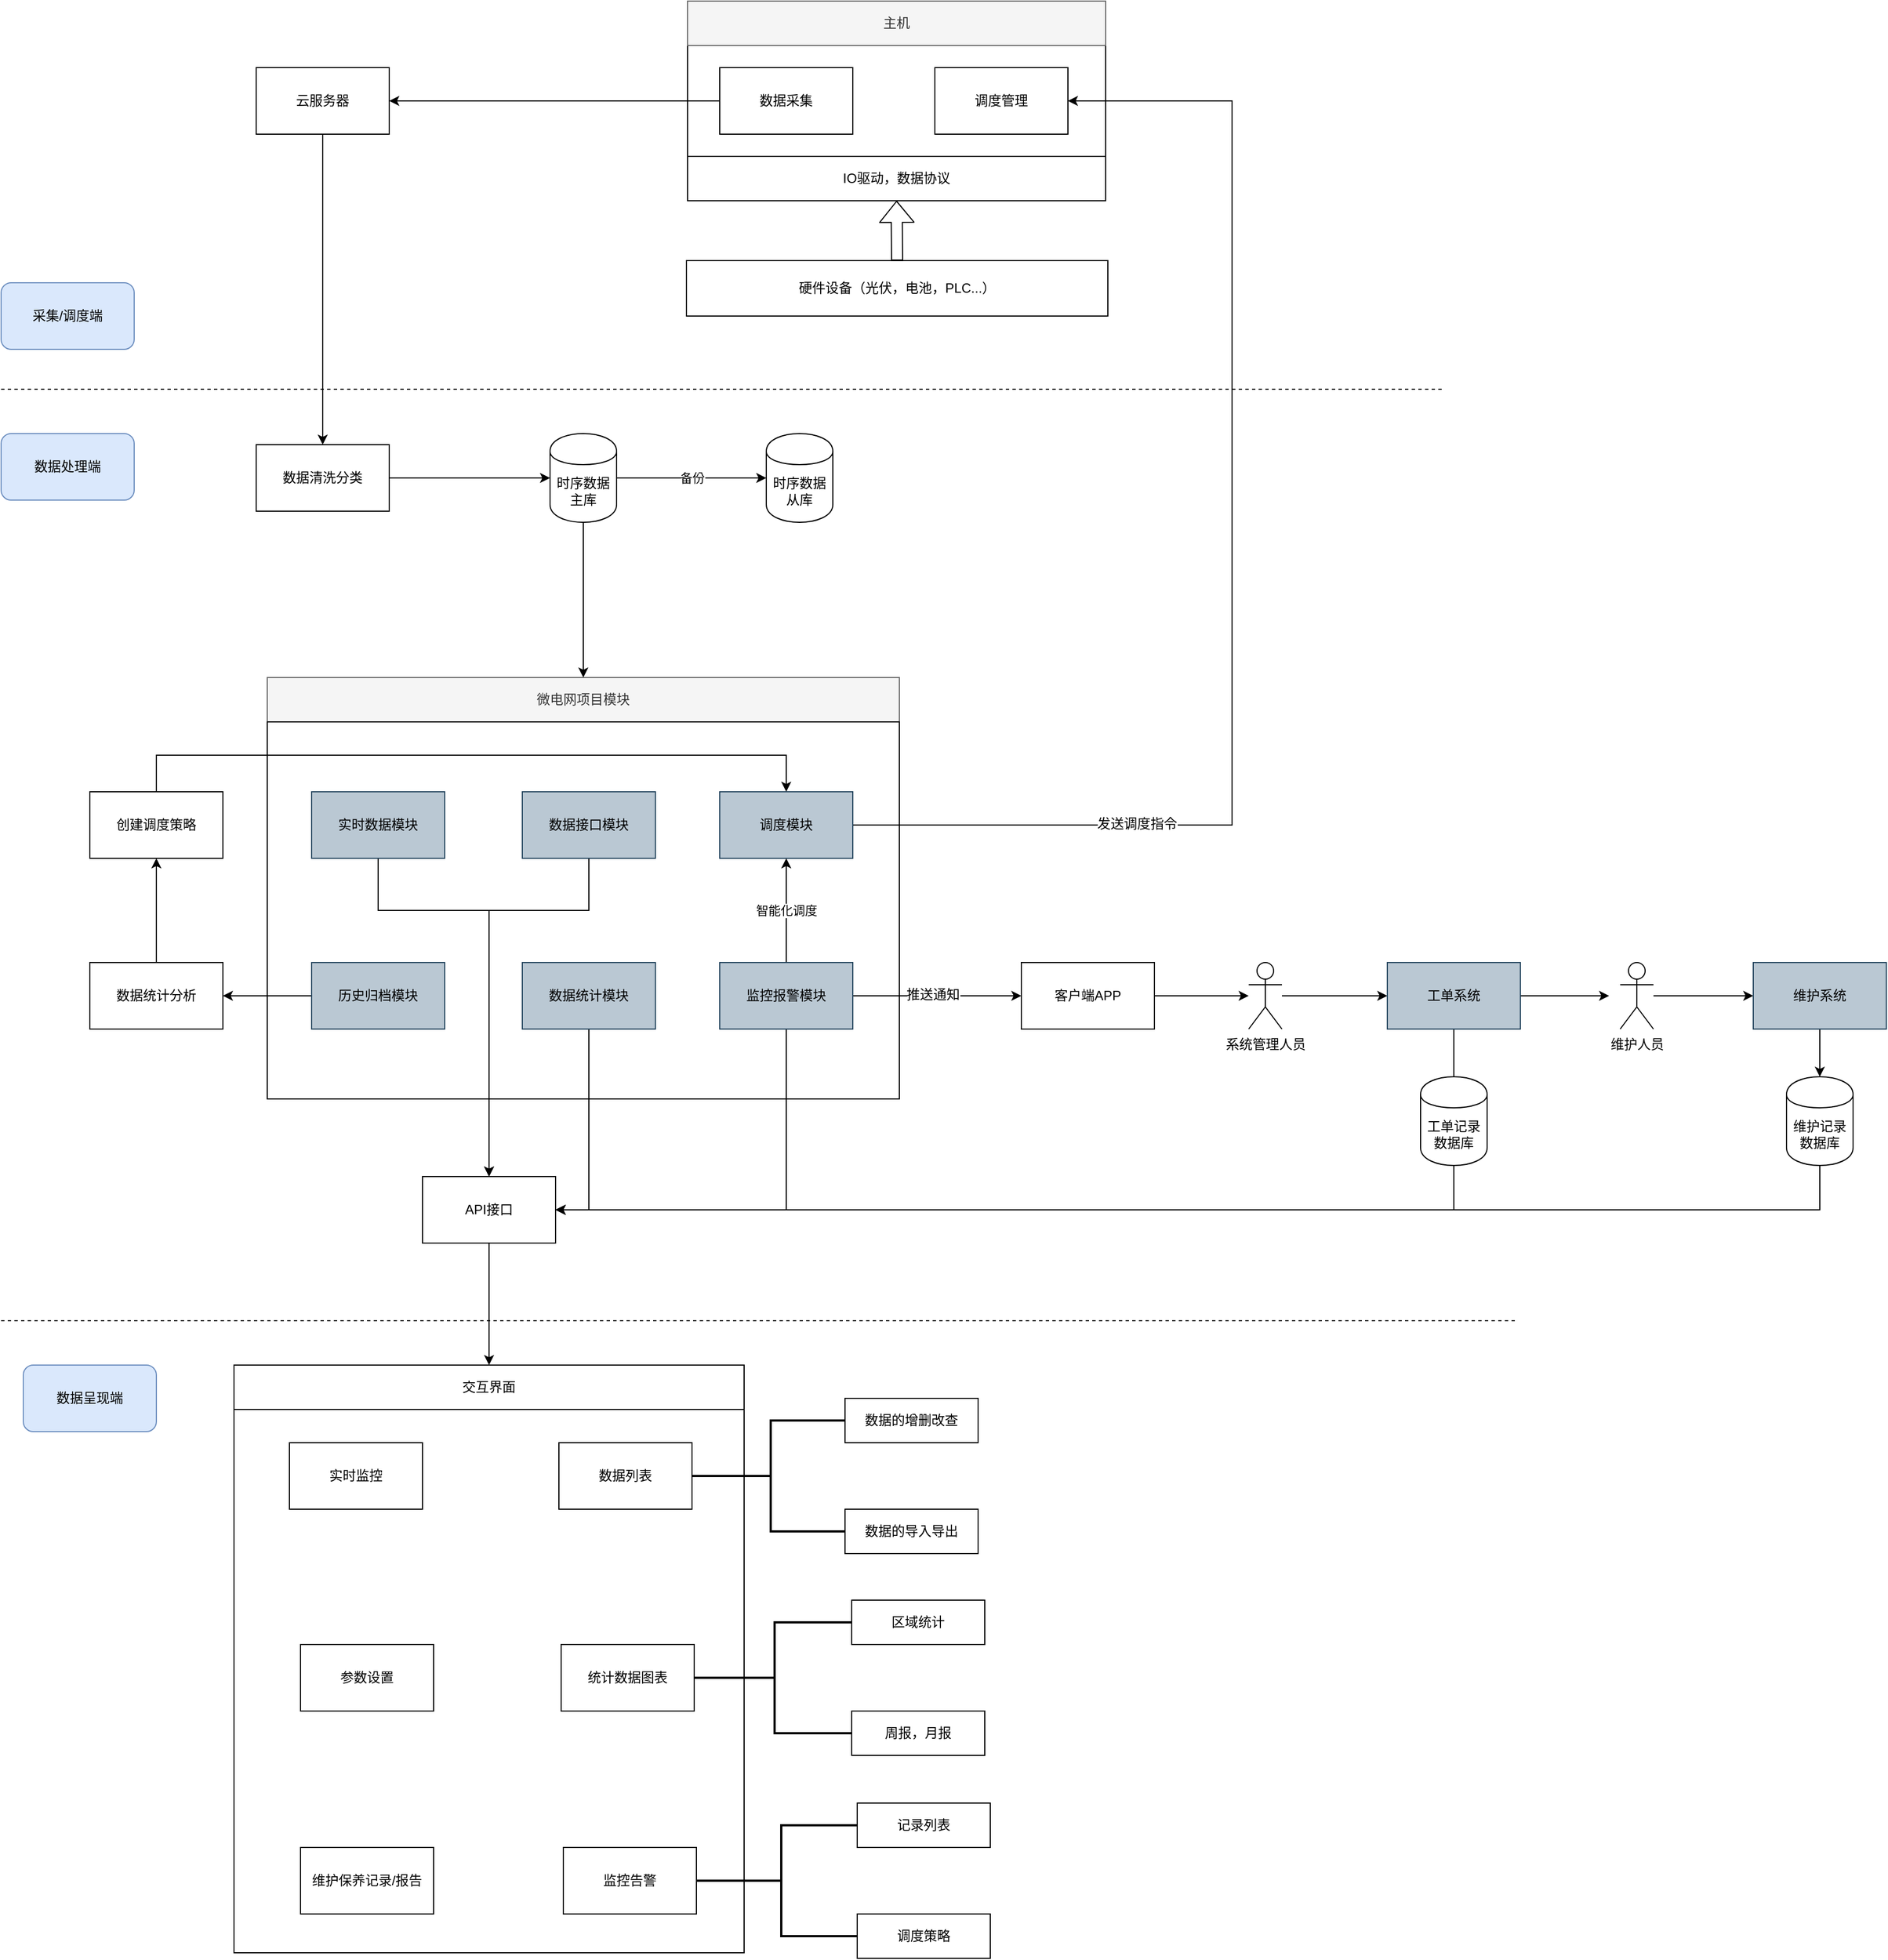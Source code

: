 <mxfile version="12.3.9" type="github" pages="1">
  <diagram id="I5MpxVq-Gbgeys2D7ihi" name="Page-1">
    <mxGraphModel dx="2011" dy="1069" grid="1" gridSize="10" guides="1" tooltips="1" connect="1" arrows="1" fold="1" page="1" pageScale="1" pageWidth="827" pageHeight="1169" math="0" shadow="0">
      <root>
        <mxCell id="0"/>
        <mxCell id="1" parent="0"/>
        <mxCell id="iLj26o8t3Bhd-I5MfLS2-141" value="" style="rounded=0;whiteSpace=wrap;html=1;" vertex="1" parent="1">
          <mxGeometry x="230" y="1410" width="460" height="490" as="geometry"/>
        </mxCell>
        <mxCell id="iLj26o8t3Bhd-I5MfLS2-13" value="硬件设备（光伏，电池，PLC...）" style="rounded=0;whiteSpace=wrap;html=1;" vertex="1" parent="1">
          <mxGeometry x="638" y="374" width="380" height="50" as="geometry"/>
        </mxCell>
        <mxCell id="iLj26o8t3Bhd-I5MfLS2-14" value="" style="rounded=0;whiteSpace=wrap;html=1;" vertex="1" parent="1">
          <mxGeometry x="639" y="180" width="377" height="100" as="geometry"/>
        </mxCell>
        <mxCell id="iLj26o8t3Bhd-I5MfLS2-24" style="edgeStyle=orthogonalEdgeStyle;rounded=0;orthogonalLoop=1;jettySize=auto;html=1;exitX=0;exitY=0.5;exitDx=0;exitDy=0;entryX=1;entryY=0.5;entryDx=0;entryDy=0;" edge="1" parent="1" source="iLj26o8t3Bhd-I5MfLS2-15" target="iLj26o8t3Bhd-I5MfLS2-23">
          <mxGeometry relative="1" as="geometry"/>
        </mxCell>
        <mxCell id="iLj26o8t3Bhd-I5MfLS2-15" value="数据采集" style="rounded=0;whiteSpace=wrap;html=1;" vertex="1" parent="1">
          <mxGeometry x="668" y="200" width="120" height="60" as="geometry"/>
        </mxCell>
        <mxCell id="iLj26o8t3Bhd-I5MfLS2-17" value="调度管理" style="rounded=0;whiteSpace=wrap;html=1;" vertex="1" parent="1">
          <mxGeometry x="862" y="200" width="120" height="60" as="geometry"/>
        </mxCell>
        <mxCell id="iLj26o8t3Bhd-I5MfLS2-18" value="IO驱动，数据协议" style="rounded=0;whiteSpace=wrap;html=1;" vertex="1" parent="1">
          <mxGeometry x="639" y="280" width="377" height="40" as="geometry"/>
        </mxCell>
        <mxCell id="iLj26o8t3Bhd-I5MfLS2-20" value="主机" style="rounded=0;whiteSpace=wrap;html=1;fillColor=#f5f5f5;strokeColor=#666666;fontColor=#333333;" vertex="1" parent="1">
          <mxGeometry x="639" y="140" width="377" height="40" as="geometry"/>
        </mxCell>
        <mxCell id="iLj26o8t3Bhd-I5MfLS2-21" value="" style="shape=flexArrow;endArrow=classic;html=1;entryX=0.5;entryY=1;entryDx=0;entryDy=0;exitX=0.5;exitY=0;exitDx=0;exitDy=0;" edge="1" parent="1" source="iLj26o8t3Bhd-I5MfLS2-13" target="iLj26o8t3Bhd-I5MfLS2-18">
          <mxGeometry width="50" height="50" relative="1" as="geometry">
            <mxPoint x="956" y="460" as="sourcePoint"/>
            <mxPoint x="676" y="510" as="targetPoint"/>
          </mxGeometry>
        </mxCell>
        <mxCell id="iLj26o8t3Bhd-I5MfLS2-81" style="edgeStyle=orthogonalEdgeStyle;rounded=0;orthogonalLoop=1;jettySize=auto;html=1;exitX=0.5;exitY=1;exitDx=0;exitDy=0;entryX=0.5;entryY=0;entryDx=0;entryDy=0;" edge="1" parent="1" source="iLj26o8t3Bhd-I5MfLS2-23" target="iLj26o8t3Bhd-I5MfLS2-80">
          <mxGeometry relative="1" as="geometry"/>
        </mxCell>
        <mxCell id="iLj26o8t3Bhd-I5MfLS2-23" value="云服务器" style="rounded=0;whiteSpace=wrap;html=1;" vertex="1" parent="1">
          <mxGeometry x="250" y="200" width="120" height="60" as="geometry"/>
        </mxCell>
        <mxCell id="iLj26o8t3Bhd-I5MfLS2-56" value="备份" style="edgeStyle=orthogonalEdgeStyle;rounded=0;orthogonalLoop=1;jettySize=auto;html=1;exitX=1;exitY=0.5;exitDx=0;exitDy=0;entryX=0;entryY=0.5;entryDx=0;entryDy=0;" edge="1" parent="1" source="iLj26o8t3Bhd-I5MfLS2-108" target="iLj26o8t3Bhd-I5MfLS2-109">
          <mxGeometry relative="1" as="geometry">
            <mxPoint x="595" y="570" as="sourcePoint"/>
            <mxPoint x="710" y="570" as="targetPoint"/>
          </mxGeometry>
        </mxCell>
        <mxCell id="iLj26o8t3Bhd-I5MfLS2-60" style="edgeStyle=orthogonalEdgeStyle;rounded=0;orthogonalLoop=1;jettySize=auto;html=1;exitX=0.5;exitY=1;exitDx=0;exitDy=0;" edge="1" parent="1" source="iLj26o8t3Bhd-I5MfLS2-108" target="iLj26o8t3Bhd-I5MfLS2-57">
          <mxGeometry relative="1" as="geometry">
            <mxPoint x="545" y="600" as="sourcePoint"/>
          </mxGeometry>
        </mxCell>
        <mxCell id="iLj26o8t3Bhd-I5MfLS2-57" value="微电网项目模块" style="rounded=0;whiteSpace=wrap;html=1;fillColor=#f5f5f5;strokeColor=#666666;fontColor=#333333;" vertex="1" parent="1">
          <mxGeometry x="260" y="750" width="570" height="40" as="geometry"/>
        </mxCell>
        <mxCell id="iLj26o8t3Bhd-I5MfLS2-58" value="" style="rounded=0;whiteSpace=wrap;html=1;" vertex="1" parent="1">
          <mxGeometry x="260" y="790" width="570" height="340" as="geometry"/>
        </mxCell>
        <mxCell id="iLj26o8t3Bhd-I5MfLS2-62" style="edgeStyle=orthogonalEdgeStyle;rounded=0;orthogonalLoop=1;jettySize=auto;html=1;exitX=0.5;exitY=1;exitDx=0;exitDy=0;entryX=0.5;entryY=0;entryDx=0;entryDy=0;" edge="1" parent="1" source="iLj26o8t3Bhd-I5MfLS2-49" target="iLj26o8t3Bhd-I5MfLS2-61">
          <mxGeometry relative="1" as="geometry">
            <Array as="points">
              <mxPoint x="360" y="960"/>
              <mxPoint x="460" y="960"/>
            </Array>
          </mxGeometry>
        </mxCell>
        <mxCell id="iLj26o8t3Bhd-I5MfLS2-49" value="实时数据模块" style="rounded=0;whiteSpace=wrap;html=1;fillColor=#bac8d3;strokeColor=#23445d;" vertex="1" parent="1">
          <mxGeometry x="300" y="853" width="120" height="60" as="geometry"/>
        </mxCell>
        <mxCell id="iLj26o8t3Bhd-I5MfLS2-125" style="edgeStyle=orthogonalEdgeStyle;rounded=0;orthogonalLoop=1;jettySize=auto;html=1;exitX=0.5;exitY=1;exitDx=0;exitDy=0;entryX=1;entryY=0.5;entryDx=0;entryDy=0;" edge="1" parent="1" source="iLj26o8t3Bhd-I5MfLS2-50" target="iLj26o8t3Bhd-I5MfLS2-61">
          <mxGeometry relative="1" as="geometry"/>
        </mxCell>
        <mxCell id="iLj26o8t3Bhd-I5MfLS2-50" value="&lt;span style=&quot;white-space: normal&quot;&gt;数据统计模块&lt;/span&gt;" style="rounded=0;whiteSpace=wrap;html=1;fillColor=#bac8d3;strokeColor=#23445d;" vertex="1" parent="1">
          <mxGeometry x="490" y="1007" width="120" height="60" as="geometry"/>
        </mxCell>
        <mxCell id="iLj26o8t3Bhd-I5MfLS2-64" style="edgeStyle=orthogonalEdgeStyle;rounded=0;orthogonalLoop=1;jettySize=auto;html=1;exitX=0.5;exitY=1;exitDx=0;exitDy=0;entryX=0.5;entryY=0;entryDx=0;entryDy=0;" edge="1" parent="1" source="iLj26o8t3Bhd-I5MfLS2-51" target="iLj26o8t3Bhd-I5MfLS2-61">
          <mxGeometry relative="1" as="geometry">
            <Array as="points">
              <mxPoint x="550" y="960"/>
              <mxPoint x="460" y="960"/>
            </Array>
          </mxGeometry>
        </mxCell>
        <mxCell id="iLj26o8t3Bhd-I5MfLS2-51" value="数据接口模块" style="rounded=0;whiteSpace=wrap;html=1;fillColor=#bac8d3;strokeColor=#23445d;" vertex="1" parent="1">
          <mxGeometry x="490" y="853" width="120" height="60" as="geometry"/>
        </mxCell>
        <mxCell id="iLj26o8t3Bhd-I5MfLS2-134" value="" style="edgeStyle=orthogonalEdgeStyle;rounded=0;orthogonalLoop=1;jettySize=auto;html=1;" edge="1" parent="1" source="iLj26o8t3Bhd-I5MfLS2-52" target="iLj26o8t3Bhd-I5MfLS2-133">
          <mxGeometry relative="1" as="geometry"/>
        </mxCell>
        <mxCell id="iLj26o8t3Bhd-I5MfLS2-52" value="历史归档模块" style="rounded=0;whiteSpace=wrap;html=1;fillColor=#bac8d3;strokeColor=#23445d;" vertex="1" parent="1">
          <mxGeometry x="300" y="1007" width="120" height="60" as="geometry"/>
        </mxCell>
        <mxCell id="iLj26o8t3Bhd-I5MfLS2-136" value="" style="edgeStyle=orthogonalEdgeStyle;rounded=0;orthogonalLoop=1;jettySize=auto;html=1;" edge="1" parent="1" source="iLj26o8t3Bhd-I5MfLS2-133" target="iLj26o8t3Bhd-I5MfLS2-135">
          <mxGeometry relative="1" as="geometry"/>
        </mxCell>
        <mxCell id="iLj26o8t3Bhd-I5MfLS2-133" value="数据统计分析" style="rounded=0;whiteSpace=wrap;html=1;" vertex="1" parent="1">
          <mxGeometry x="100" y="1007" width="120" height="60" as="geometry"/>
        </mxCell>
        <mxCell id="iLj26o8t3Bhd-I5MfLS2-139" style="edgeStyle=orthogonalEdgeStyle;rounded=0;orthogonalLoop=1;jettySize=auto;html=1;exitX=0.5;exitY=0;exitDx=0;exitDy=0;entryX=0.5;entryY=0;entryDx=0;entryDy=0;" edge="1" parent="1" source="iLj26o8t3Bhd-I5MfLS2-135" target="iLj26o8t3Bhd-I5MfLS2-94">
          <mxGeometry relative="1" as="geometry">
            <Array as="points">
              <mxPoint x="160" y="820"/>
              <mxPoint x="728" y="820"/>
            </Array>
          </mxGeometry>
        </mxCell>
        <mxCell id="iLj26o8t3Bhd-I5MfLS2-135" value="创建调度策略" style="rounded=0;whiteSpace=wrap;html=1;" vertex="1" parent="1">
          <mxGeometry x="100" y="853" width="120" height="60" as="geometry"/>
        </mxCell>
        <mxCell id="iLj26o8t3Bhd-I5MfLS2-66" style="edgeStyle=orthogonalEdgeStyle;rounded=0;orthogonalLoop=1;jettySize=auto;html=1;exitX=1;exitY=0.5;exitDx=0;exitDy=0;entryX=0;entryY=0.5;entryDx=0;entryDy=0;" edge="1" parent="1" source="iLj26o8t3Bhd-I5MfLS2-53" target="iLj26o8t3Bhd-I5MfLS2-65">
          <mxGeometry relative="1" as="geometry"/>
        </mxCell>
        <mxCell id="iLj26o8t3Bhd-I5MfLS2-67" value="推送通知" style="text;html=1;align=center;verticalAlign=middle;resizable=0;points=[];;labelBackgroundColor=#ffffff;" vertex="1" connectable="0" parent="iLj26o8t3Bhd-I5MfLS2-66">
          <mxGeometry x="-0.061" y="-2" relative="1" as="geometry">
            <mxPoint y="-3" as="offset"/>
          </mxGeometry>
        </mxCell>
        <mxCell id="iLj26o8t3Bhd-I5MfLS2-95" value="智能化调度" style="edgeStyle=orthogonalEdgeStyle;rounded=0;orthogonalLoop=1;jettySize=auto;html=1;exitX=0.5;exitY=0;exitDx=0;exitDy=0;" edge="1" parent="1" source="iLj26o8t3Bhd-I5MfLS2-53" target="iLj26o8t3Bhd-I5MfLS2-94">
          <mxGeometry relative="1" as="geometry"/>
        </mxCell>
        <mxCell id="iLj26o8t3Bhd-I5MfLS2-124" style="edgeStyle=orthogonalEdgeStyle;rounded=0;orthogonalLoop=1;jettySize=auto;html=1;exitX=0.5;exitY=1;exitDx=0;exitDy=0;entryX=1;entryY=0.5;entryDx=0;entryDy=0;" edge="1" parent="1" source="iLj26o8t3Bhd-I5MfLS2-53" target="iLj26o8t3Bhd-I5MfLS2-61">
          <mxGeometry relative="1" as="geometry"/>
        </mxCell>
        <mxCell id="iLj26o8t3Bhd-I5MfLS2-53" value="监控报警模块" style="rounded=0;whiteSpace=wrap;html=1;fillColor=#bac8d3;strokeColor=#23445d;" vertex="1" parent="1">
          <mxGeometry x="668" y="1007" width="120" height="60" as="geometry"/>
        </mxCell>
        <mxCell id="iLj26o8t3Bhd-I5MfLS2-143" style="edgeStyle=orthogonalEdgeStyle;rounded=0;orthogonalLoop=1;jettySize=auto;html=1;exitX=0.5;exitY=1;exitDx=0;exitDy=0;" edge="1" parent="1" source="iLj26o8t3Bhd-I5MfLS2-61" target="iLj26o8t3Bhd-I5MfLS2-142">
          <mxGeometry relative="1" as="geometry"/>
        </mxCell>
        <mxCell id="iLj26o8t3Bhd-I5MfLS2-61" value="API接口" style="rounded=0;whiteSpace=wrap;html=1;" vertex="1" parent="1">
          <mxGeometry x="400" y="1200" width="120" height="60" as="geometry"/>
        </mxCell>
        <mxCell id="iLj26o8t3Bhd-I5MfLS2-68" style="edgeStyle=orthogonalEdgeStyle;rounded=0;orthogonalLoop=1;jettySize=auto;html=1;exitX=1;exitY=0.5;exitDx=0;exitDy=0;" edge="1" parent="1" source="iLj26o8t3Bhd-I5MfLS2-65" target="iLj26o8t3Bhd-I5MfLS2-69">
          <mxGeometry relative="1" as="geometry">
            <mxPoint x="1160" y="980" as="targetPoint"/>
          </mxGeometry>
        </mxCell>
        <mxCell id="iLj26o8t3Bhd-I5MfLS2-65" value="客户端APP" style="rounded=0;whiteSpace=wrap;html=1;" vertex="1" parent="1">
          <mxGeometry x="940" y="1007" width="120" height="60" as="geometry"/>
        </mxCell>
        <mxCell id="iLj26o8t3Bhd-I5MfLS2-89" style="edgeStyle=orthogonalEdgeStyle;rounded=0;orthogonalLoop=1;jettySize=auto;html=1;" edge="1" parent="1" source="iLj26o8t3Bhd-I5MfLS2-69" target="iLj26o8t3Bhd-I5MfLS2-88">
          <mxGeometry relative="1" as="geometry"/>
        </mxCell>
        <mxCell id="iLj26o8t3Bhd-I5MfLS2-69" value="系统管理人员" style="shape=umlActor;verticalLabelPosition=bottom;labelBackgroundColor=#ffffff;verticalAlign=top;html=1;outlineConnect=0;" vertex="1" parent="1">
          <mxGeometry x="1145" y="1007" width="30" height="60" as="geometry"/>
        </mxCell>
        <mxCell id="iLj26o8t3Bhd-I5MfLS2-76" value="" style="endArrow=none;dashed=1;html=1;" edge="1" parent="1">
          <mxGeometry width="50" height="50" relative="1" as="geometry">
            <mxPoint x="20" y="490" as="sourcePoint"/>
            <mxPoint x="1320" y="490" as="targetPoint"/>
          </mxGeometry>
        </mxCell>
        <mxCell id="iLj26o8t3Bhd-I5MfLS2-77" value="采集/调度端" style="rounded=1;whiteSpace=wrap;html=1;fillColor=#dae8fc;strokeColor=#6c8ebf;" vertex="1" parent="1">
          <mxGeometry x="20" y="394" width="120" height="60" as="geometry"/>
        </mxCell>
        <mxCell id="iLj26o8t3Bhd-I5MfLS2-78" value="数据处理端" style="rounded=1;whiteSpace=wrap;html=1;fillColor=#dae8fc;strokeColor=#6c8ebf;" vertex="1" parent="1">
          <mxGeometry x="20" y="530" width="120" height="60" as="geometry"/>
        </mxCell>
        <mxCell id="iLj26o8t3Bhd-I5MfLS2-82" style="edgeStyle=orthogonalEdgeStyle;rounded=0;orthogonalLoop=1;jettySize=auto;html=1;exitX=1;exitY=0.5;exitDx=0;exitDy=0;entryX=0;entryY=0.5;entryDx=0;entryDy=0;" edge="1" parent="1" source="iLj26o8t3Bhd-I5MfLS2-80" target="iLj26o8t3Bhd-I5MfLS2-108">
          <mxGeometry relative="1" as="geometry">
            <mxPoint x="495" y="570" as="targetPoint"/>
          </mxGeometry>
        </mxCell>
        <mxCell id="iLj26o8t3Bhd-I5MfLS2-80" value="数据清洗分类" style="rounded=0;whiteSpace=wrap;html=1;" vertex="1" parent="1">
          <mxGeometry x="250" y="540" width="120" height="60" as="geometry"/>
        </mxCell>
        <mxCell id="iLj26o8t3Bhd-I5MfLS2-92" style="edgeStyle=orthogonalEdgeStyle;rounded=0;orthogonalLoop=1;jettySize=auto;html=1;" edge="1" parent="1" source="iLj26o8t3Bhd-I5MfLS2-88">
          <mxGeometry relative="1" as="geometry">
            <mxPoint x="1470" y="1037" as="targetPoint"/>
          </mxGeometry>
        </mxCell>
        <mxCell id="iLj26o8t3Bhd-I5MfLS2-111" style="edgeStyle=orthogonalEdgeStyle;rounded=0;orthogonalLoop=1;jettySize=auto;html=1;exitX=0.5;exitY=1;exitDx=0;exitDy=0;" edge="1" parent="1" source="iLj26o8t3Bhd-I5MfLS2-88">
          <mxGeometry relative="1" as="geometry">
            <mxPoint x="1330" y="1137" as="targetPoint"/>
          </mxGeometry>
        </mxCell>
        <mxCell id="iLj26o8t3Bhd-I5MfLS2-88" value="&lt;span style=&quot;white-space: normal&quot;&gt;工单系统&lt;/span&gt;" style="rounded=0;whiteSpace=wrap;html=1;fillColor=#bac8d3;strokeColor=#23445d;" vertex="1" parent="1">
          <mxGeometry x="1270" y="1007" width="120" height="60" as="geometry"/>
        </mxCell>
        <mxCell id="iLj26o8t3Bhd-I5MfLS2-99" value="" style="edgeStyle=orthogonalEdgeStyle;rounded=0;orthogonalLoop=1;jettySize=auto;html=1;" edge="1" parent="1" source="iLj26o8t3Bhd-I5MfLS2-91" target="iLj26o8t3Bhd-I5MfLS2-100">
          <mxGeometry relative="1" as="geometry">
            <mxPoint x="1590" y="1037" as="targetPoint"/>
          </mxGeometry>
        </mxCell>
        <mxCell id="iLj26o8t3Bhd-I5MfLS2-91" value="维护人员" style="shape=umlActor;verticalLabelPosition=bottom;labelBackgroundColor=#ffffff;verticalAlign=top;html=1;outlineConnect=0;" vertex="1" parent="1">
          <mxGeometry x="1480" y="1007" width="30" height="60" as="geometry"/>
        </mxCell>
        <mxCell id="iLj26o8t3Bhd-I5MfLS2-96" style="edgeStyle=orthogonalEdgeStyle;rounded=0;orthogonalLoop=1;jettySize=auto;html=1;exitX=1;exitY=0.5;exitDx=0;exitDy=0;entryX=1;entryY=0.5;entryDx=0;entryDy=0;" edge="1" parent="1" source="iLj26o8t3Bhd-I5MfLS2-94" target="iLj26o8t3Bhd-I5MfLS2-17">
          <mxGeometry relative="1" as="geometry">
            <mxPoint x="940" y="850" as="targetPoint"/>
            <Array as="points">
              <mxPoint x="1130" y="883"/>
              <mxPoint x="1130" y="230"/>
            </Array>
          </mxGeometry>
        </mxCell>
        <mxCell id="iLj26o8t3Bhd-I5MfLS2-97" value="发送调度指令" style="text;html=1;align=center;verticalAlign=middle;resizable=0;points=[];;labelBackgroundColor=#ffffff;" vertex="1" connectable="0" parent="iLj26o8t3Bhd-I5MfLS2-96">
          <mxGeometry x="-0.55" relative="1" as="geometry">
            <mxPoint x="-1" y="-1" as="offset"/>
          </mxGeometry>
        </mxCell>
        <mxCell id="iLj26o8t3Bhd-I5MfLS2-94" value="调度模块" style="rounded=0;whiteSpace=wrap;html=1;fillColor=#bac8d3;strokeColor=#23445d;" vertex="1" parent="1">
          <mxGeometry x="668" y="853" width="120" height="60" as="geometry"/>
        </mxCell>
        <mxCell id="iLj26o8t3Bhd-I5MfLS2-104" value="" style="edgeStyle=orthogonalEdgeStyle;rounded=0;orthogonalLoop=1;jettySize=auto;html=1;" edge="1" parent="1" source="iLj26o8t3Bhd-I5MfLS2-100" target="iLj26o8t3Bhd-I5MfLS2-105">
          <mxGeometry relative="1" as="geometry">
            <mxPoint x="1800" y="1037" as="targetPoint"/>
          </mxGeometry>
        </mxCell>
        <mxCell id="iLj26o8t3Bhd-I5MfLS2-100" value="维护系统" style="rounded=0;whiteSpace=wrap;html=1;fillColor=#bac8d3;strokeColor=#23445d;" vertex="1" parent="1">
          <mxGeometry x="1600" y="1007" width="120" height="60" as="geometry"/>
        </mxCell>
        <mxCell id="iLj26o8t3Bhd-I5MfLS2-140" style="edgeStyle=orthogonalEdgeStyle;rounded=0;orthogonalLoop=1;jettySize=auto;html=1;exitX=0.5;exitY=1;exitDx=0;exitDy=0;" edge="1" parent="1" source="iLj26o8t3Bhd-I5MfLS2-105" target="iLj26o8t3Bhd-I5MfLS2-61">
          <mxGeometry relative="1" as="geometry">
            <Array as="points">
              <mxPoint x="1660" y="1230"/>
            </Array>
          </mxGeometry>
        </mxCell>
        <mxCell id="iLj26o8t3Bhd-I5MfLS2-105" value="&lt;span style=&quot;white-space: normal&quot;&gt;维护记录数据库&lt;/span&gt;" style="shape=cylinder;whiteSpace=wrap;html=1;boundedLbl=1;backgroundOutline=1;" vertex="1" parent="1">
          <mxGeometry x="1630" y="1110" width="60" height="80" as="geometry"/>
        </mxCell>
        <mxCell id="iLj26o8t3Bhd-I5MfLS2-108" value="时序数据主库" style="shape=cylinder;whiteSpace=wrap;html=1;boundedLbl=1;backgroundOutline=1;" vertex="1" parent="1">
          <mxGeometry x="515" y="530" width="60" height="80" as="geometry"/>
        </mxCell>
        <mxCell id="iLj26o8t3Bhd-I5MfLS2-109" value="时序数据从库" style="shape=cylinder;whiteSpace=wrap;html=1;boundedLbl=1;backgroundOutline=1;" vertex="1" parent="1">
          <mxGeometry x="710" y="530" width="60" height="80" as="geometry"/>
        </mxCell>
        <mxCell id="iLj26o8t3Bhd-I5MfLS2-122" style="edgeStyle=orthogonalEdgeStyle;rounded=0;orthogonalLoop=1;jettySize=auto;html=1;exitX=0.5;exitY=1;exitDx=0;exitDy=0;entryX=1;entryY=0.5;entryDx=0;entryDy=0;" edge="1" parent="1" source="iLj26o8t3Bhd-I5MfLS2-110" target="iLj26o8t3Bhd-I5MfLS2-61">
          <mxGeometry relative="1" as="geometry"/>
        </mxCell>
        <mxCell id="iLj26o8t3Bhd-I5MfLS2-110" value="&lt;span style=&quot;white-space: normal&quot;&gt;工单记录数据库&lt;/span&gt;" style="shape=cylinder;whiteSpace=wrap;html=1;boundedLbl=1;backgroundOutline=1;" vertex="1" parent="1">
          <mxGeometry x="1300" y="1110" width="60" height="80" as="geometry"/>
        </mxCell>
        <mxCell id="iLj26o8t3Bhd-I5MfLS2-112" value="" style="endArrow=none;dashed=1;html=1;" edge="1" parent="1">
          <mxGeometry width="50" height="50" relative="1" as="geometry">
            <mxPoint x="20" y="1330" as="sourcePoint"/>
            <mxPoint x="1386" y="1330" as="targetPoint"/>
          </mxGeometry>
        </mxCell>
        <mxCell id="iLj26o8t3Bhd-I5MfLS2-113" value="数据呈现端" style="rounded=1;whiteSpace=wrap;html=1;fillColor=#dae8fc;strokeColor=#6c8ebf;" vertex="1" parent="1">
          <mxGeometry x="40" y="1370" width="120" height="60" as="geometry"/>
        </mxCell>
        <mxCell id="iLj26o8t3Bhd-I5MfLS2-114" value="实时监控" style="rounded=0;whiteSpace=wrap;html=1;" vertex="1" parent="1">
          <mxGeometry x="280" y="1440" width="120" height="60" as="geometry"/>
        </mxCell>
        <mxCell id="iLj26o8t3Bhd-I5MfLS2-116" value="数据列表" style="rounded=0;whiteSpace=wrap;html=1;" vertex="1" parent="1">
          <mxGeometry x="523" y="1440" width="120" height="60" as="geometry"/>
        </mxCell>
        <mxCell id="iLj26o8t3Bhd-I5MfLS2-118" value="" style="strokeWidth=2;html=1;shape=mxgraph.flowchart.annotation_2;align=left;labelPosition=right;pointerEvents=1;" vertex="1" parent="1">
          <mxGeometry x="643" y="1420" width="142" height="100" as="geometry"/>
        </mxCell>
        <mxCell id="iLj26o8t3Bhd-I5MfLS2-119" value="数据的增删改查" style="rounded=0;whiteSpace=wrap;html=1;" vertex="1" parent="1">
          <mxGeometry x="781" y="1400" width="120" height="40" as="geometry"/>
        </mxCell>
        <mxCell id="iLj26o8t3Bhd-I5MfLS2-121" value="数据的导入导出" style="rounded=0;whiteSpace=wrap;html=1;" vertex="1" parent="1">
          <mxGeometry x="781" y="1500" width="120" height="40" as="geometry"/>
        </mxCell>
        <mxCell id="iLj26o8t3Bhd-I5MfLS2-126" value="参数设置" style="rounded=0;whiteSpace=wrap;html=1;" vertex="1" parent="1">
          <mxGeometry x="290" y="1622" width="120" height="60" as="geometry"/>
        </mxCell>
        <mxCell id="iLj26o8t3Bhd-I5MfLS2-127" value="统计数据图表" style="rounded=0;whiteSpace=wrap;html=1;" vertex="1" parent="1">
          <mxGeometry x="525" y="1622" width="120" height="60" as="geometry"/>
        </mxCell>
        <mxCell id="iLj26o8t3Bhd-I5MfLS2-128" value="维护保养记录/报告" style="rounded=0;whiteSpace=wrap;html=1;" vertex="1" parent="1">
          <mxGeometry x="290" y="1805" width="120" height="60" as="geometry"/>
        </mxCell>
        <mxCell id="iLj26o8t3Bhd-I5MfLS2-130" value="" style="strokeWidth=2;html=1;shape=mxgraph.flowchart.annotation_2;align=left;labelPosition=right;pointerEvents=1;" vertex="1" parent="1">
          <mxGeometry x="645" y="1602" width="145" height="100" as="geometry"/>
        </mxCell>
        <mxCell id="iLj26o8t3Bhd-I5MfLS2-131" value="区域统计" style="rounded=0;whiteSpace=wrap;html=1;" vertex="1" parent="1">
          <mxGeometry x="787" y="1582" width="120" height="40" as="geometry"/>
        </mxCell>
        <mxCell id="iLj26o8t3Bhd-I5MfLS2-132" value="周报，月报" style="rounded=0;whiteSpace=wrap;html=1;" vertex="1" parent="1">
          <mxGeometry x="787" y="1682" width="120" height="40" as="geometry"/>
        </mxCell>
        <mxCell id="iLj26o8t3Bhd-I5MfLS2-142" value="交互界面" style="rounded=0;whiteSpace=wrap;html=1;" vertex="1" parent="1">
          <mxGeometry x="230" y="1370" width="460" height="40" as="geometry"/>
        </mxCell>
        <mxCell id="iLj26o8t3Bhd-I5MfLS2-144" value="监控告警" style="rounded=0;whiteSpace=wrap;html=1;" vertex="1" parent="1">
          <mxGeometry x="527" y="1805" width="120" height="60" as="geometry"/>
        </mxCell>
        <mxCell id="iLj26o8t3Bhd-I5MfLS2-145" value="" style="strokeWidth=2;html=1;shape=mxgraph.flowchart.annotation_2;align=left;labelPosition=right;pointerEvents=1;" vertex="1" parent="1">
          <mxGeometry x="647" y="1785" width="153" height="100" as="geometry"/>
        </mxCell>
        <mxCell id="iLj26o8t3Bhd-I5MfLS2-146" value="记录列表" style="rounded=0;whiteSpace=wrap;html=1;" vertex="1" parent="1">
          <mxGeometry x="792" y="1765" width="120" height="40" as="geometry"/>
        </mxCell>
        <mxCell id="iLj26o8t3Bhd-I5MfLS2-147" value="调度策略" style="rounded=0;whiteSpace=wrap;html=1;" vertex="1" parent="1">
          <mxGeometry x="792" y="1865" width="120" height="40" as="geometry"/>
        </mxCell>
      </root>
    </mxGraphModel>
  </diagram>
</mxfile>
